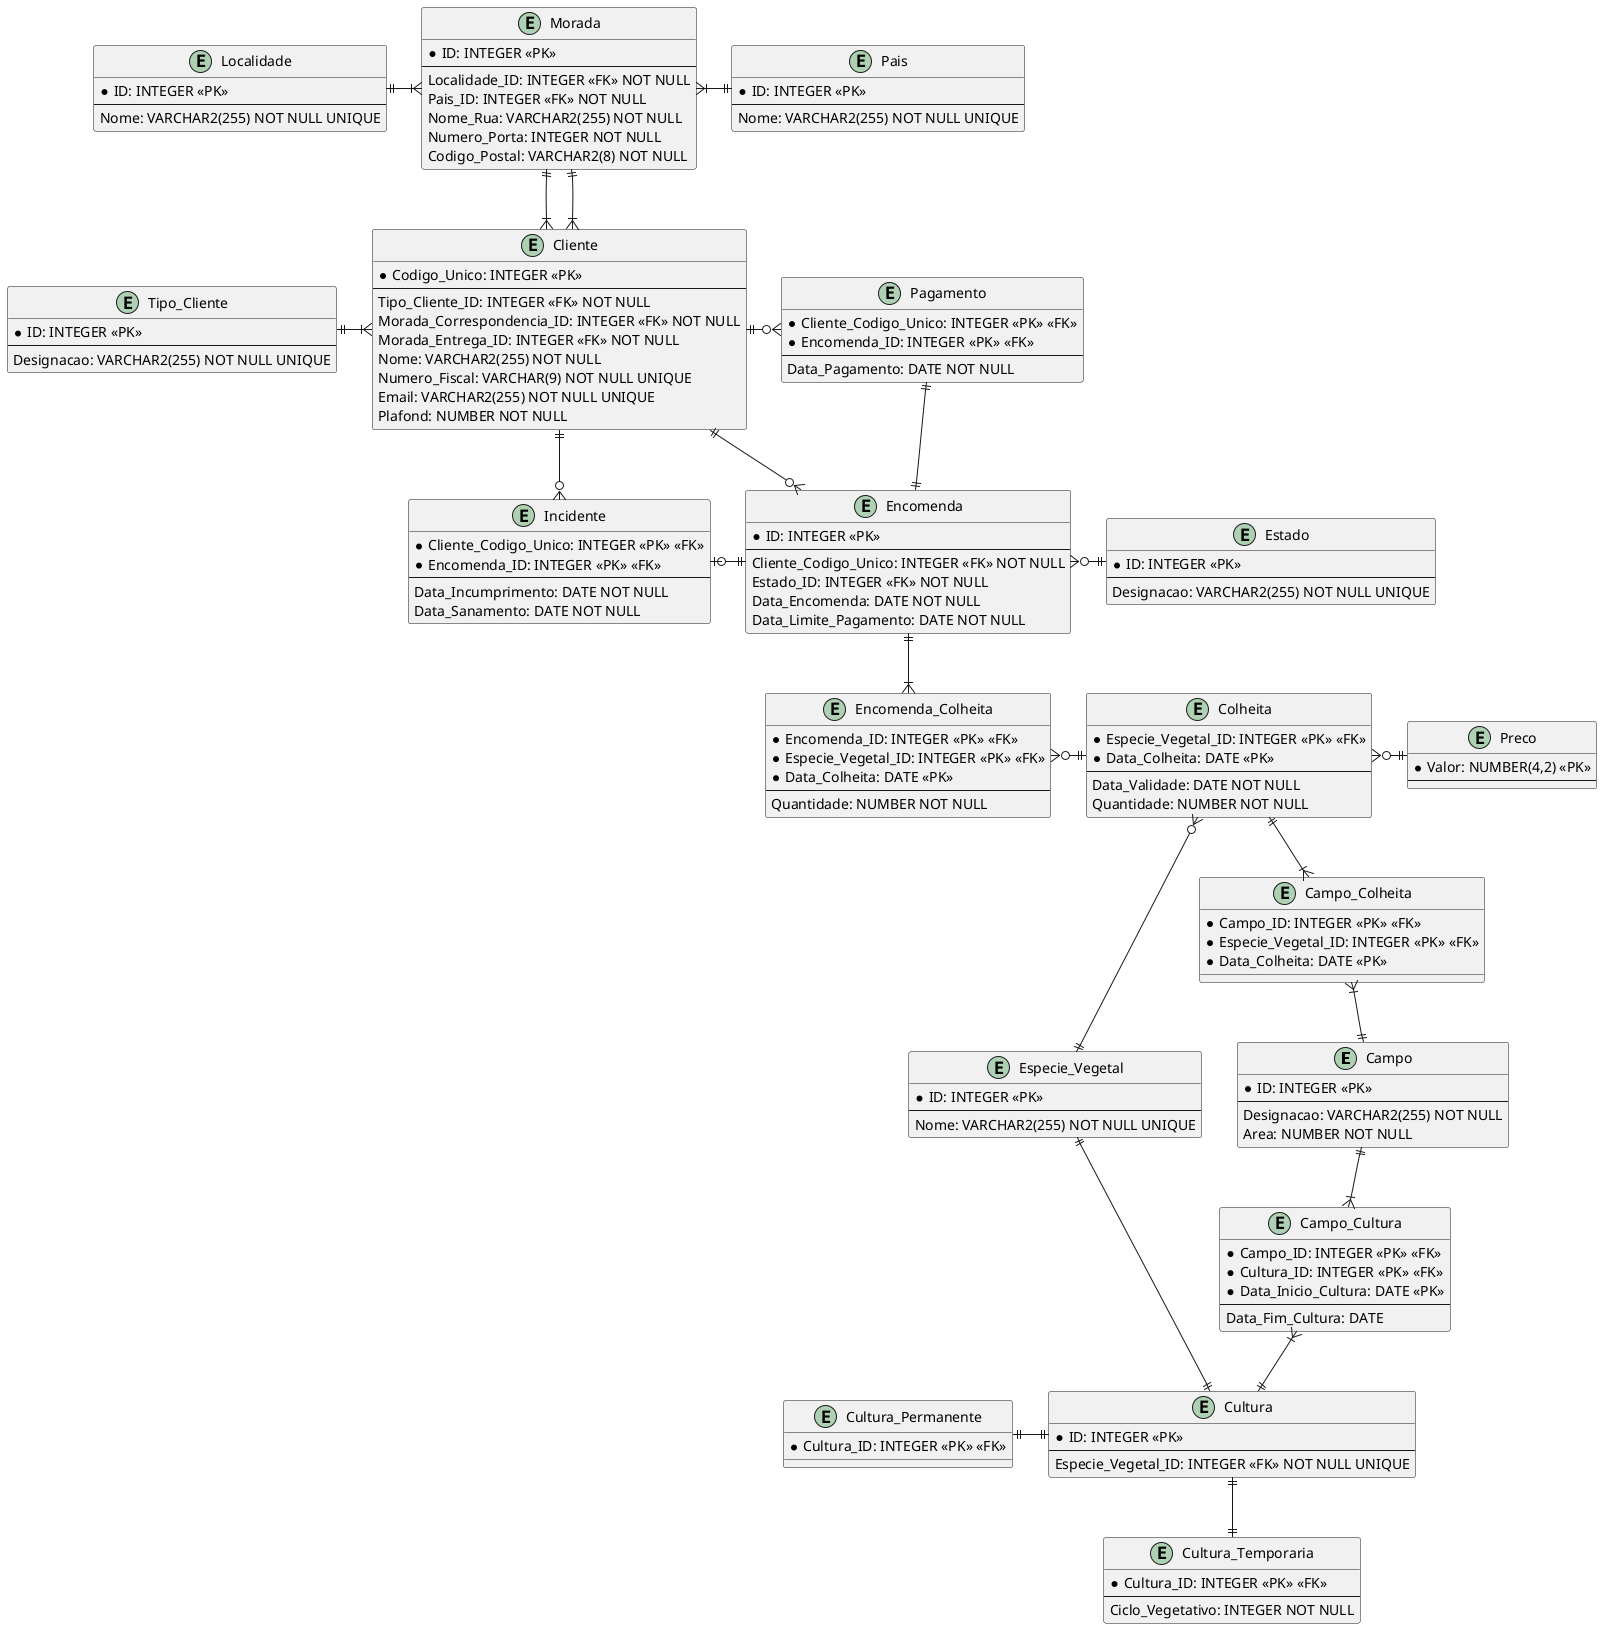 @startuml Quinta-Finanças

/'TODO #1:- Verificar se a Designação de um Campo é única e se estas 
devem seguir um conjunto de regras;'/
/'TODO #2:- Determinar o valor minímo de uma qualquer Área;'/
/'Constraints:- [[Area, CHECK(Area > Mínimo)]]'/
entity Campo {
    * ID: INTEGER <<PK>>
    --
    Designacao: VARCHAR2(255) NOT NULL
    Area: NUMBER NOT NULL
}

/'Triggers:-
    #1: Verificar que uma Cultura não é simultaneamente uma Cultura_Temporaria
    e Cultura_Permanente;'/
entity Cultura {
    * ID: INTEGER <<PK>>
    --
    Especie_Vegetal_ID: INTEGER <<FK>> NOT NULL UNIQUE
}

/'Constraints:- [[Campo_ID, Data_Inicio_Cultura, UNIQUE(Campo_ID, Data_Inicio_Cultura)], 
[Data_Fim_Cultura, CHECK(Data_Fim_Cultura < Data_Inicio_Cultura)]]'/
entity Campo_Cultura {
    * Campo_ID: INTEGER <<PK>> <<FK>>
    * Cultura_ID: INTEGER <<PK>> <<FK>>
    * Data_Inicio_Cultura: DATE <<PK>>
    --
    Data_Fim_Cultura: DATE
}

/'Contraints:- [[Ciclo_Vegetativo, CHECK(Ciclo_Vegetativo > 0)], 
[Ciclo_Vegetativo, CHECK(Ciclo_Vegetativo < 12)]]'/
entity Cultura_Temporaria {
    * Cultura_ID: INTEGER <<PK>> <<FK>>
    --
    Ciclo_Vegetativo: INTEGER NOT NULL
}

entity Cultura_Permanente {
    * Cultura_ID: INTEGER <<PK>> <<FK>>
}

/'Constraints:- [[Preco, CHECK(Preco > 0)]]'/
entity Especie_Vegetal {
    * ID: INTEGER <<PK>>
    --
    Nome: VARCHAR2(255) NOT NULL UNIQUE
}

entity Preco {
    * Valor: NUMBER(4,2) <<PK>>
    --
}

/'Constraints:- [[Data_Validade, CHECK(Data_Validade > Data_Colheita)]]'/
entity Colheita {
    * Especie_Vegetal_ID: INTEGER <<PK>> <<FK>>
    * Data_Colheita: DATE <<PK>>
    --
    Data_Validade: DATE NOT NULL
    Quantidade: NUMBER NOT NULL
}

entity Campo_Colheita {
    * Campo_ID: INTEGER <<PK>> <<FK>>
    * Especie_Vegetal_ID: INTEGER <<PK>> <<FK>>
    * Data_Colheita: DATE <<PK>> 
}

/'Constraints:- [[Numero_Fiscal, CHECK(Numero_Fiscal LIKE "[0-9]{9}")], 
[Email, CHECK(Email LIKE "[a-z][0-9a-z]*@[a-z]+\.[a-z]")]]'/
entity Cliente {
    * Codigo_Unico: INTEGER <<PK>>
    --
    Tipo_Cliente_ID: INTEGER <<FK>> NOT NULL
    Morada_Correspondencia_ID: INTEGER <<FK>> NOT NULL
    Morada_Entrega_ID: INTEGER <<FK>> NOT NULL
    Nome: VARCHAR2(255) NOT NULL
    Numero_Fiscal: VARCHAR(9) NOT NULL UNIQUE
    Email: VARCHAR2(255) NOT NULL UNIQUE
    Plafond: NUMBER NOT NULL
}

entity Tipo_Cliente {
    * ID: INTEGER <<PK>>
    --
    Designacao: VARCHAR2(255) NOT NULL UNIQUE
}

/'Constraints:- [[Numero_Porta, CHECK(Numero_Porta > 0)], 
[Codigo_Postal, CHECK(Codigo_Postal LIKE "[0-9]{4}-[0-9]{3}")]]'/
entity Morada {
    * ID: INTEGER <<PK>>
    --
    Localidade_ID: INTEGER <<FK>> NOT NULL
    Pais_ID: INTEGER <<FK>> NOT NULL
    Nome_Rua: VARCHAR2(255) NOT NULL
    Numero_Porta: INTEGER NOT NULL
    Codigo_Postal: VARCHAR2(8) NOT NULL
}

entity Localidade {
    * ID: INTEGER <<PK>>
    --
    Nome: VARCHAR2(255) NOT NULL UNIQUE
}

entity Pais {
    * ID: INTEGER <<PK>>
    --
    Nome: VARCHAR2(255) NOT NULL UNIQUE
}

entity Encomenda {
    * ID: INTEGER <<PK>>
    --
    Cliente_Codigo_Unico: INTEGER <<FK>> NOT NULL
    Estado_ID: INTEGER <<FK>> NOT NULL
    Data_Encomenda: DATE NOT NULL
    Data_Limite_Pagamento: DATE NOT NULL
}

entity Estado {
    * ID: INTEGER <<PK>>
    --
    Designacao: VARCHAR2(255) NOT NULL UNIQUE
}

entity Pagamento {
    * Cliente_Codigo_Unico: INTEGER <<PK>> <<FK>>
    * Encomenda_ID: INTEGER <<PK>> <<FK>>
    --
    Data_Pagamento: DATE NOT NULL
}

/'Constraints:- [[Data_Sanamento, CHECK(Data_Sanamento >= Data_Incumprimento)]]'/
entity Incidente {
    * Cliente_Codigo_Unico: INTEGER <<PK>> <<FK>>
    * Encomenda_ID: INTEGER <<PK>> <<FK>>
    --
    Data_Incumprimento: DATE NOT NULL
    Data_Sanamento: DATE NOT NULL
}

/'Constraints:- [[Quantidade, CHECK(Quantidade > 0)], [Preco, CHECK(Preco > 0)]]'/
/'Triggers:-
    #1: Quantidade da Espécie Vegetal encomendada não deve ser superior à Quantidade
    extraída na Colheita feita no mesmo período da Encomenda;'/
entity Encomenda_Colheita {
    * Encomenda_ID: INTEGER <<PK>> <<FK>>
    * Especie_Vegetal_ID: INTEGER <<PK>> <<FK>>
    * Data_Colheita: DATE <<PK>>
    --
    Quantidade: NUMBER NOT NULL
}

Campo ||-d-|{ Campo_Cultura
Campo ||-u-|{ Campo_Colheita

Colheita ||-d-|{ Campo_Colheita
Colheita ||-l-o{ Encomenda_Colheita

Cultura ||-u-|{ Campo_Cultura
Cultura ||-d-|| Cultura_Temporaria
Cultura ||-l-|| Cultura_Permanente
Cultura ||-u-|| Especie_Vegetal

Morada ||-d-|{ Cliente
Morada ||-d-|{ Cliente

Localidade ||-r-|{ Morada

Pais ||-l-|{ Morada

Tipo_Cliente ||-r-|{ Cliente

Preco ||-l-o{ Colheita

Especie_Vegetal ||-u-o{ Colheita

Estado ||-l-o{ Encomenda

Cliente ||-d-o{ Encomenda
Cliente ||-d-o{ Incidente
Cliente ||-r-o{ Pagamento

Encomenda ||-d-|{ Encomenda_Colheita
Encomenda ||-l-o| Incidente

Pagamento ||-d-|| Encomenda

@enduml
